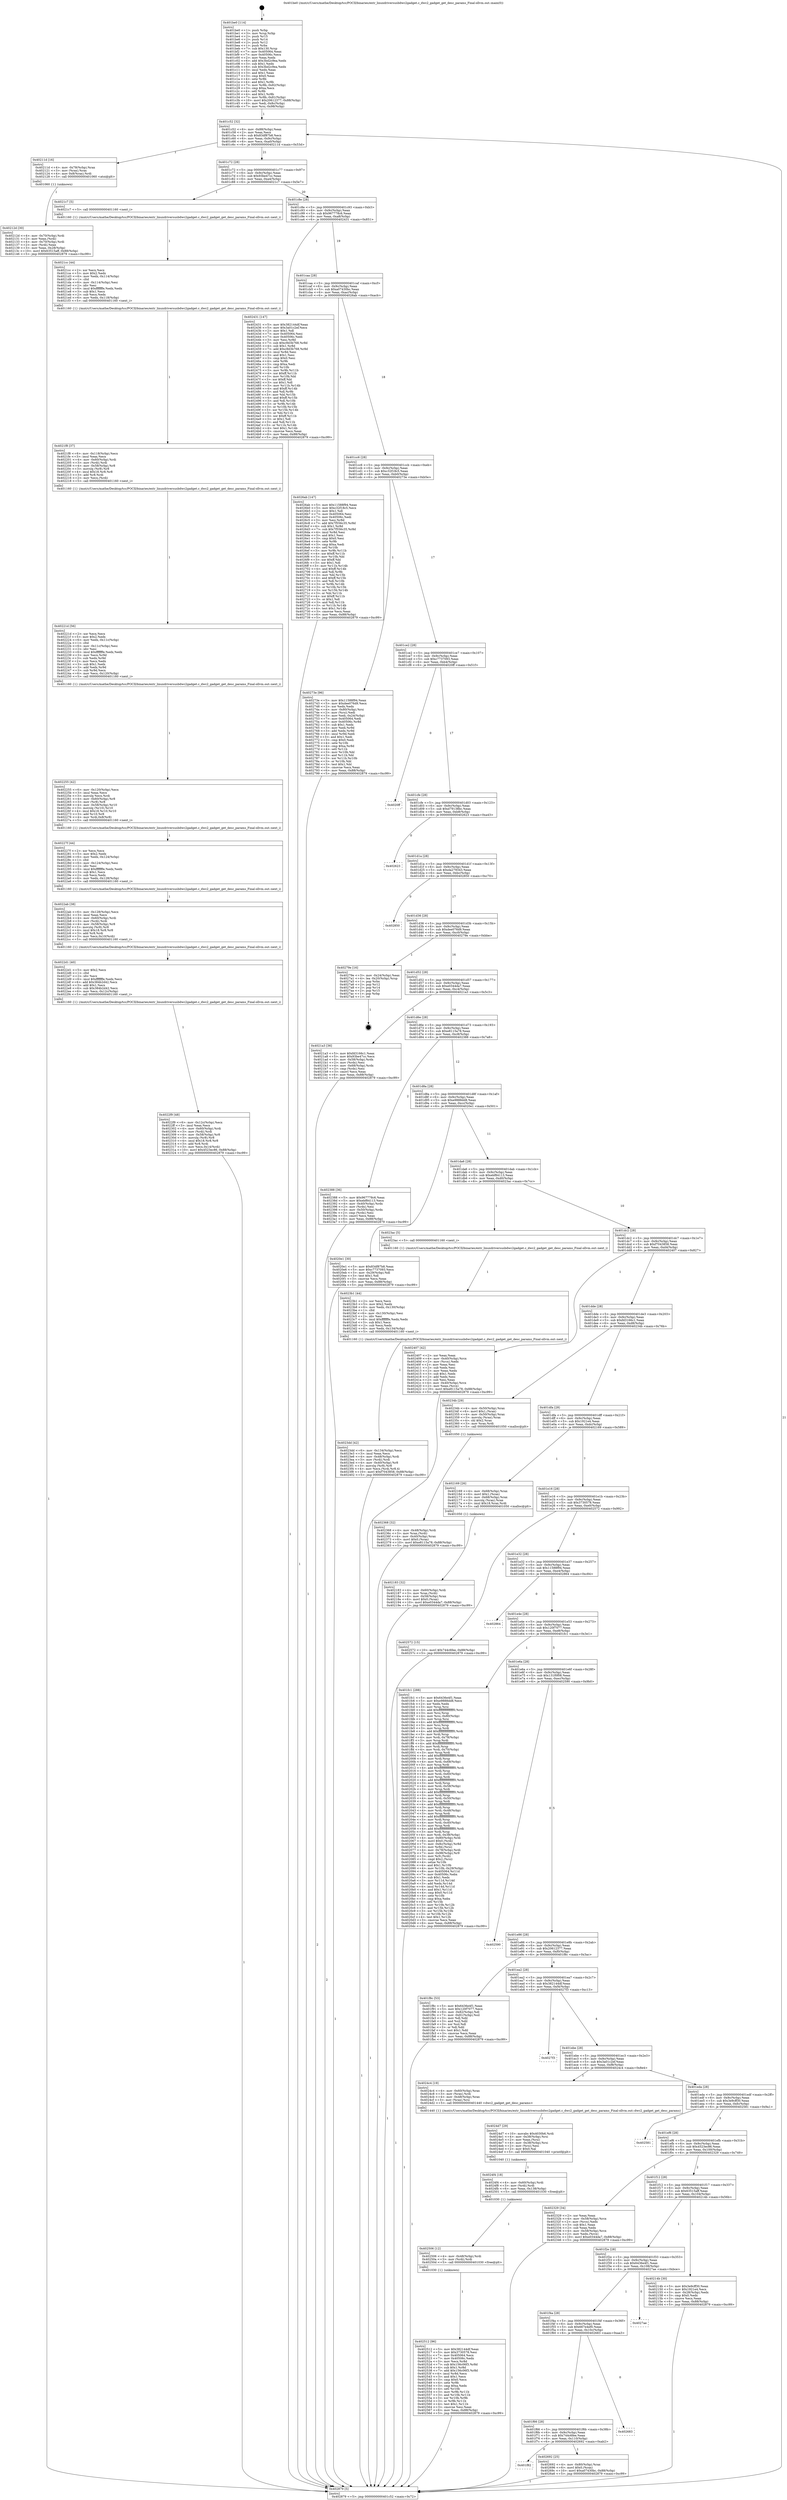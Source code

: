 digraph "0x401be0" {
  label = "0x401be0 (/mnt/c/Users/mathe/Desktop/tcc/POCII/binaries/extr_linuxdriversusbdwc2gadget.c_dwc2_gadget_get_desc_params_Final-ollvm.out::main(0))"
  labelloc = "t"
  node[shape=record]

  Entry [label="",width=0.3,height=0.3,shape=circle,fillcolor=black,style=filled]
  "0x401c52" [label="{
     0x401c52 [32]\l
     | [instrs]\l
     &nbsp;&nbsp;0x401c52 \<+6\>: mov -0x88(%rbp),%eax\l
     &nbsp;&nbsp;0x401c58 \<+2\>: mov %eax,%ecx\l
     &nbsp;&nbsp;0x401c5a \<+6\>: sub $0x83df87b8,%ecx\l
     &nbsp;&nbsp;0x401c60 \<+6\>: mov %eax,-0x9c(%rbp)\l
     &nbsp;&nbsp;0x401c66 \<+6\>: mov %ecx,-0xa0(%rbp)\l
     &nbsp;&nbsp;0x401c6c \<+6\>: je 000000000040211d \<main+0x53d\>\l
  }"]
  "0x40211d" [label="{
     0x40211d [16]\l
     | [instrs]\l
     &nbsp;&nbsp;0x40211d \<+4\>: mov -0x78(%rbp),%rax\l
     &nbsp;&nbsp;0x402121 \<+3\>: mov (%rax),%rax\l
     &nbsp;&nbsp;0x402124 \<+4\>: mov 0x8(%rax),%rdi\l
     &nbsp;&nbsp;0x402128 \<+5\>: call 0000000000401060 \<atoi@plt\>\l
     | [calls]\l
     &nbsp;&nbsp;0x401060 \{1\} (unknown)\l
  }"]
  "0x401c72" [label="{
     0x401c72 [28]\l
     | [instrs]\l
     &nbsp;&nbsp;0x401c72 \<+5\>: jmp 0000000000401c77 \<main+0x97\>\l
     &nbsp;&nbsp;0x401c77 \<+6\>: mov -0x9c(%rbp),%eax\l
     &nbsp;&nbsp;0x401c7d \<+5\>: sub $0x93be47cc,%eax\l
     &nbsp;&nbsp;0x401c82 \<+6\>: mov %eax,-0xa4(%rbp)\l
     &nbsp;&nbsp;0x401c88 \<+6\>: je 00000000004021c7 \<main+0x5e7\>\l
  }"]
  Exit [label="",width=0.3,height=0.3,shape=circle,fillcolor=black,style=filled,peripheries=2]
  "0x4021c7" [label="{
     0x4021c7 [5]\l
     | [instrs]\l
     &nbsp;&nbsp;0x4021c7 \<+5\>: call 0000000000401160 \<next_i\>\l
     | [calls]\l
     &nbsp;&nbsp;0x401160 \{1\} (/mnt/c/Users/mathe/Desktop/tcc/POCII/binaries/extr_linuxdriversusbdwc2gadget.c_dwc2_gadget_get_desc_params_Final-ollvm.out::next_i)\l
  }"]
  "0x401c8e" [label="{
     0x401c8e [28]\l
     | [instrs]\l
     &nbsp;&nbsp;0x401c8e \<+5\>: jmp 0000000000401c93 \<main+0xb3\>\l
     &nbsp;&nbsp;0x401c93 \<+6\>: mov -0x9c(%rbp),%eax\l
     &nbsp;&nbsp;0x401c99 \<+5\>: sub $0x967778c6,%eax\l
     &nbsp;&nbsp;0x401c9e \<+6\>: mov %eax,-0xa8(%rbp)\l
     &nbsp;&nbsp;0x401ca4 \<+6\>: je 0000000000402431 \<main+0x851\>\l
  }"]
  "0x401f82" [label="{
     0x401f82\l
  }", style=dashed]
  "0x402431" [label="{
     0x402431 [147]\l
     | [instrs]\l
     &nbsp;&nbsp;0x402431 \<+5\>: mov $0x382144df,%eax\l
     &nbsp;&nbsp;0x402436 \<+5\>: mov $0x3a01c2ef,%ecx\l
     &nbsp;&nbsp;0x40243b \<+2\>: mov $0x1,%dl\l
     &nbsp;&nbsp;0x40243d \<+7\>: mov 0x405064,%esi\l
     &nbsp;&nbsp;0x402444 \<+7\>: mov 0x40506c,%edi\l
     &nbsp;&nbsp;0x40244b \<+3\>: mov %esi,%r8d\l
     &nbsp;&nbsp;0x40244e \<+7\>: sub $0xc9d3b768,%r8d\l
     &nbsp;&nbsp;0x402455 \<+4\>: sub $0x1,%r8d\l
     &nbsp;&nbsp;0x402459 \<+7\>: add $0xc9d3b768,%r8d\l
     &nbsp;&nbsp;0x402460 \<+4\>: imul %r8d,%esi\l
     &nbsp;&nbsp;0x402464 \<+3\>: and $0x1,%esi\l
     &nbsp;&nbsp;0x402467 \<+3\>: cmp $0x0,%esi\l
     &nbsp;&nbsp;0x40246a \<+4\>: sete %r9b\l
     &nbsp;&nbsp;0x40246e \<+3\>: cmp $0xa,%edi\l
     &nbsp;&nbsp;0x402471 \<+4\>: setl %r10b\l
     &nbsp;&nbsp;0x402475 \<+3\>: mov %r9b,%r11b\l
     &nbsp;&nbsp;0x402478 \<+4\>: xor $0xff,%r11b\l
     &nbsp;&nbsp;0x40247c \<+3\>: mov %r10b,%bl\l
     &nbsp;&nbsp;0x40247f \<+3\>: xor $0xff,%bl\l
     &nbsp;&nbsp;0x402482 \<+3\>: xor $0x1,%dl\l
     &nbsp;&nbsp;0x402485 \<+3\>: mov %r11b,%r14b\l
     &nbsp;&nbsp;0x402488 \<+4\>: and $0xff,%r14b\l
     &nbsp;&nbsp;0x40248c \<+3\>: and %dl,%r9b\l
     &nbsp;&nbsp;0x40248f \<+3\>: mov %bl,%r15b\l
     &nbsp;&nbsp;0x402492 \<+4\>: and $0xff,%r15b\l
     &nbsp;&nbsp;0x402496 \<+3\>: and %dl,%r10b\l
     &nbsp;&nbsp;0x402499 \<+3\>: or %r9b,%r14b\l
     &nbsp;&nbsp;0x40249c \<+3\>: or %r10b,%r15b\l
     &nbsp;&nbsp;0x40249f \<+3\>: xor %r15b,%r14b\l
     &nbsp;&nbsp;0x4024a2 \<+3\>: or %bl,%r11b\l
     &nbsp;&nbsp;0x4024a5 \<+4\>: xor $0xff,%r11b\l
     &nbsp;&nbsp;0x4024a9 \<+3\>: or $0x1,%dl\l
     &nbsp;&nbsp;0x4024ac \<+3\>: and %dl,%r11b\l
     &nbsp;&nbsp;0x4024af \<+3\>: or %r11b,%r14b\l
     &nbsp;&nbsp;0x4024b2 \<+4\>: test $0x1,%r14b\l
     &nbsp;&nbsp;0x4024b6 \<+3\>: cmovne %ecx,%eax\l
     &nbsp;&nbsp;0x4024b9 \<+6\>: mov %eax,-0x88(%rbp)\l
     &nbsp;&nbsp;0x4024bf \<+5\>: jmp 0000000000402879 \<main+0xc99\>\l
  }"]
  "0x401caa" [label="{
     0x401caa [28]\l
     | [instrs]\l
     &nbsp;&nbsp;0x401caa \<+5\>: jmp 0000000000401caf \<main+0xcf\>\l
     &nbsp;&nbsp;0x401caf \<+6\>: mov -0x9c(%rbp),%eax\l
     &nbsp;&nbsp;0x401cb5 \<+5\>: sub $0xa07430bc,%eax\l
     &nbsp;&nbsp;0x401cba \<+6\>: mov %eax,-0xac(%rbp)\l
     &nbsp;&nbsp;0x401cc0 \<+6\>: je 00000000004026ab \<main+0xacb\>\l
  }"]
  "0x402692" [label="{
     0x402692 [25]\l
     | [instrs]\l
     &nbsp;&nbsp;0x402692 \<+4\>: mov -0x80(%rbp),%rax\l
     &nbsp;&nbsp;0x402696 \<+6\>: movl $0x0,(%rax)\l
     &nbsp;&nbsp;0x40269c \<+10\>: movl $0xa07430bc,-0x88(%rbp)\l
     &nbsp;&nbsp;0x4026a6 \<+5\>: jmp 0000000000402879 \<main+0xc99\>\l
  }"]
  "0x4026ab" [label="{
     0x4026ab [147]\l
     | [instrs]\l
     &nbsp;&nbsp;0x4026ab \<+5\>: mov $0x11588f94,%eax\l
     &nbsp;&nbsp;0x4026b0 \<+5\>: mov $0xc32f18c5,%ecx\l
     &nbsp;&nbsp;0x4026b5 \<+2\>: mov $0x1,%dl\l
     &nbsp;&nbsp;0x4026b7 \<+7\>: mov 0x405064,%esi\l
     &nbsp;&nbsp;0x4026be \<+7\>: mov 0x40506c,%edi\l
     &nbsp;&nbsp;0x4026c5 \<+3\>: mov %esi,%r8d\l
     &nbsp;&nbsp;0x4026c8 \<+7\>: add $0x7f556c35,%r8d\l
     &nbsp;&nbsp;0x4026cf \<+4\>: sub $0x1,%r8d\l
     &nbsp;&nbsp;0x4026d3 \<+7\>: sub $0x7f556c35,%r8d\l
     &nbsp;&nbsp;0x4026da \<+4\>: imul %r8d,%esi\l
     &nbsp;&nbsp;0x4026de \<+3\>: and $0x1,%esi\l
     &nbsp;&nbsp;0x4026e1 \<+3\>: cmp $0x0,%esi\l
     &nbsp;&nbsp;0x4026e4 \<+4\>: sete %r9b\l
     &nbsp;&nbsp;0x4026e8 \<+3\>: cmp $0xa,%edi\l
     &nbsp;&nbsp;0x4026eb \<+4\>: setl %r10b\l
     &nbsp;&nbsp;0x4026ef \<+3\>: mov %r9b,%r11b\l
     &nbsp;&nbsp;0x4026f2 \<+4\>: xor $0xff,%r11b\l
     &nbsp;&nbsp;0x4026f6 \<+3\>: mov %r10b,%bl\l
     &nbsp;&nbsp;0x4026f9 \<+3\>: xor $0xff,%bl\l
     &nbsp;&nbsp;0x4026fc \<+3\>: xor $0x1,%dl\l
     &nbsp;&nbsp;0x4026ff \<+3\>: mov %r11b,%r14b\l
     &nbsp;&nbsp;0x402702 \<+4\>: and $0xff,%r14b\l
     &nbsp;&nbsp;0x402706 \<+3\>: and %dl,%r9b\l
     &nbsp;&nbsp;0x402709 \<+3\>: mov %bl,%r15b\l
     &nbsp;&nbsp;0x40270c \<+4\>: and $0xff,%r15b\l
     &nbsp;&nbsp;0x402710 \<+3\>: and %dl,%r10b\l
     &nbsp;&nbsp;0x402713 \<+3\>: or %r9b,%r14b\l
     &nbsp;&nbsp;0x402716 \<+3\>: or %r10b,%r15b\l
     &nbsp;&nbsp;0x402719 \<+3\>: xor %r15b,%r14b\l
     &nbsp;&nbsp;0x40271c \<+3\>: or %bl,%r11b\l
     &nbsp;&nbsp;0x40271f \<+4\>: xor $0xff,%r11b\l
     &nbsp;&nbsp;0x402723 \<+3\>: or $0x1,%dl\l
     &nbsp;&nbsp;0x402726 \<+3\>: and %dl,%r11b\l
     &nbsp;&nbsp;0x402729 \<+3\>: or %r11b,%r14b\l
     &nbsp;&nbsp;0x40272c \<+4\>: test $0x1,%r14b\l
     &nbsp;&nbsp;0x402730 \<+3\>: cmovne %ecx,%eax\l
     &nbsp;&nbsp;0x402733 \<+6\>: mov %eax,-0x88(%rbp)\l
     &nbsp;&nbsp;0x402739 \<+5\>: jmp 0000000000402879 \<main+0xc99\>\l
  }"]
  "0x401cc6" [label="{
     0x401cc6 [28]\l
     | [instrs]\l
     &nbsp;&nbsp;0x401cc6 \<+5\>: jmp 0000000000401ccb \<main+0xeb\>\l
     &nbsp;&nbsp;0x401ccb \<+6\>: mov -0x9c(%rbp),%eax\l
     &nbsp;&nbsp;0x401cd1 \<+5\>: sub $0xc32f18c5,%eax\l
     &nbsp;&nbsp;0x401cd6 \<+6\>: mov %eax,-0xb0(%rbp)\l
     &nbsp;&nbsp;0x401cdc \<+6\>: je 000000000040273e \<main+0xb5e\>\l
  }"]
  "0x401f66" [label="{
     0x401f66 [28]\l
     | [instrs]\l
     &nbsp;&nbsp;0x401f66 \<+5\>: jmp 0000000000401f6b \<main+0x38b\>\l
     &nbsp;&nbsp;0x401f6b \<+6\>: mov -0x9c(%rbp),%eax\l
     &nbsp;&nbsp;0x401f71 \<+5\>: sub $0x744c6fee,%eax\l
     &nbsp;&nbsp;0x401f76 \<+6\>: mov %eax,-0x110(%rbp)\l
     &nbsp;&nbsp;0x401f7c \<+6\>: je 0000000000402692 \<main+0xab2\>\l
  }"]
  "0x40273e" [label="{
     0x40273e [96]\l
     | [instrs]\l
     &nbsp;&nbsp;0x40273e \<+5\>: mov $0x11588f94,%eax\l
     &nbsp;&nbsp;0x402743 \<+5\>: mov $0xdee076d9,%ecx\l
     &nbsp;&nbsp;0x402748 \<+2\>: xor %edx,%edx\l
     &nbsp;&nbsp;0x40274a \<+4\>: mov -0x80(%rbp),%rsi\l
     &nbsp;&nbsp;0x40274e \<+2\>: mov (%rsi),%edi\l
     &nbsp;&nbsp;0x402750 \<+3\>: mov %edi,-0x24(%rbp)\l
     &nbsp;&nbsp;0x402753 \<+7\>: mov 0x405064,%edi\l
     &nbsp;&nbsp;0x40275a \<+8\>: mov 0x40506c,%r8d\l
     &nbsp;&nbsp;0x402762 \<+3\>: sub $0x1,%edx\l
     &nbsp;&nbsp;0x402765 \<+3\>: mov %edi,%r9d\l
     &nbsp;&nbsp;0x402768 \<+3\>: add %edx,%r9d\l
     &nbsp;&nbsp;0x40276b \<+4\>: imul %r9d,%edi\l
     &nbsp;&nbsp;0x40276f \<+3\>: and $0x1,%edi\l
     &nbsp;&nbsp;0x402772 \<+3\>: cmp $0x0,%edi\l
     &nbsp;&nbsp;0x402775 \<+4\>: sete %r10b\l
     &nbsp;&nbsp;0x402779 \<+4\>: cmp $0xa,%r8d\l
     &nbsp;&nbsp;0x40277d \<+4\>: setl %r11b\l
     &nbsp;&nbsp;0x402781 \<+3\>: mov %r10b,%bl\l
     &nbsp;&nbsp;0x402784 \<+3\>: and %r11b,%bl\l
     &nbsp;&nbsp;0x402787 \<+3\>: xor %r11b,%r10b\l
     &nbsp;&nbsp;0x40278a \<+3\>: or %r10b,%bl\l
     &nbsp;&nbsp;0x40278d \<+3\>: test $0x1,%bl\l
     &nbsp;&nbsp;0x402790 \<+3\>: cmovne %ecx,%eax\l
     &nbsp;&nbsp;0x402793 \<+6\>: mov %eax,-0x88(%rbp)\l
     &nbsp;&nbsp;0x402799 \<+5\>: jmp 0000000000402879 \<main+0xc99\>\l
  }"]
  "0x401ce2" [label="{
     0x401ce2 [28]\l
     | [instrs]\l
     &nbsp;&nbsp;0x401ce2 \<+5\>: jmp 0000000000401ce7 \<main+0x107\>\l
     &nbsp;&nbsp;0x401ce7 \<+6\>: mov -0x9c(%rbp),%eax\l
     &nbsp;&nbsp;0x401ced \<+5\>: sub $0xc7737093,%eax\l
     &nbsp;&nbsp;0x401cf2 \<+6\>: mov %eax,-0xb4(%rbp)\l
     &nbsp;&nbsp;0x401cf8 \<+6\>: je 00000000004020ff \<main+0x51f\>\l
  }"]
  "0x402683" [label="{
     0x402683\l
  }", style=dashed]
  "0x4020ff" [label="{
     0x4020ff\l
  }", style=dashed]
  "0x401cfe" [label="{
     0x401cfe [28]\l
     | [instrs]\l
     &nbsp;&nbsp;0x401cfe \<+5\>: jmp 0000000000401d03 \<main+0x123\>\l
     &nbsp;&nbsp;0x401d03 \<+6\>: mov -0x9c(%rbp),%eax\l
     &nbsp;&nbsp;0x401d09 \<+5\>: sub $0xd79138bc,%eax\l
     &nbsp;&nbsp;0x401d0e \<+6\>: mov %eax,-0xb8(%rbp)\l
     &nbsp;&nbsp;0x401d14 \<+6\>: je 0000000000402623 \<main+0xa43\>\l
  }"]
  "0x401f4a" [label="{
     0x401f4a [28]\l
     | [instrs]\l
     &nbsp;&nbsp;0x401f4a \<+5\>: jmp 0000000000401f4f \<main+0x36f\>\l
     &nbsp;&nbsp;0x401f4f \<+6\>: mov -0x9c(%rbp),%eax\l
     &nbsp;&nbsp;0x401f55 \<+5\>: sub $0x667e4ef0,%eax\l
     &nbsp;&nbsp;0x401f5a \<+6\>: mov %eax,-0x10c(%rbp)\l
     &nbsp;&nbsp;0x401f60 \<+6\>: je 0000000000402683 \<main+0xaa3\>\l
  }"]
  "0x402623" [label="{
     0x402623\l
  }", style=dashed]
  "0x401d1a" [label="{
     0x401d1a [28]\l
     | [instrs]\l
     &nbsp;&nbsp;0x401d1a \<+5\>: jmp 0000000000401d1f \<main+0x13f\>\l
     &nbsp;&nbsp;0x401d1f \<+6\>: mov -0x9c(%rbp),%eax\l
     &nbsp;&nbsp;0x401d25 \<+5\>: sub $0xda279343,%eax\l
     &nbsp;&nbsp;0x401d2a \<+6\>: mov %eax,-0xbc(%rbp)\l
     &nbsp;&nbsp;0x401d30 \<+6\>: je 0000000000402850 \<main+0xc70\>\l
  }"]
  "0x4027ae" [label="{
     0x4027ae\l
  }", style=dashed]
  "0x402850" [label="{
     0x402850\l
  }", style=dashed]
  "0x401d36" [label="{
     0x401d36 [28]\l
     | [instrs]\l
     &nbsp;&nbsp;0x401d36 \<+5\>: jmp 0000000000401d3b \<main+0x15b\>\l
     &nbsp;&nbsp;0x401d3b \<+6\>: mov -0x9c(%rbp),%eax\l
     &nbsp;&nbsp;0x401d41 \<+5\>: sub $0xdee076d9,%eax\l
     &nbsp;&nbsp;0x401d46 \<+6\>: mov %eax,-0xc0(%rbp)\l
     &nbsp;&nbsp;0x401d4c \<+6\>: je 000000000040279e \<main+0xbbe\>\l
  }"]
  "0x402512" [label="{
     0x402512 [96]\l
     | [instrs]\l
     &nbsp;&nbsp;0x402512 \<+5\>: mov $0x382144df,%eax\l
     &nbsp;&nbsp;0x402517 \<+5\>: mov $0x3730578,%esi\l
     &nbsp;&nbsp;0x40251c \<+7\>: mov 0x405064,%ecx\l
     &nbsp;&nbsp;0x402523 \<+7\>: mov 0x40506c,%edx\l
     &nbsp;&nbsp;0x40252a \<+3\>: mov %ecx,%r8d\l
     &nbsp;&nbsp;0x40252d \<+7\>: sub $0x156c06f3,%r8d\l
     &nbsp;&nbsp;0x402534 \<+4\>: sub $0x1,%r8d\l
     &nbsp;&nbsp;0x402538 \<+7\>: add $0x156c06f3,%r8d\l
     &nbsp;&nbsp;0x40253f \<+4\>: imul %r8d,%ecx\l
     &nbsp;&nbsp;0x402543 \<+3\>: and $0x1,%ecx\l
     &nbsp;&nbsp;0x402546 \<+3\>: cmp $0x0,%ecx\l
     &nbsp;&nbsp;0x402549 \<+4\>: sete %r9b\l
     &nbsp;&nbsp;0x40254d \<+3\>: cmp $0xa,%edx\l
     &nbsp;&nbsp;0x402550 \<+4\>: setl %r10b\l
     &nbsp;&nbsp;0x402554 \<+3\>: mov %r9b,%r11b\l
     &nbsp;&nbsp;0x402557 \<+3\>: and %r10b,%r11b\l
     &nbsp;&nbsp;0x40255a \<+3\>: xor %r10b,%r9b\l
     &nbsp;&nbsp;0x40255d \<+3\>: or %r9b,%r11b\l
     &nbsp;&nbsp;0x402560 \<+4\>: test $0x1,%r11b\l
     &nbsp;&nbsp;0x402564 \<+3\>: cmovne %esi,%eax\l
     &nbsp;&nbsp;0x402567 \<+6\>: mov %eax,-0x88(%rbp)\l
     &nbsp;&nbsp;0x40256d \<+5\>: jmp 0000000000402879 \<main+0xc99\>\l
  }"]
  "0x40279e" [label="{
     0x40279e [16]\l
     | [instrs]\l
     &nbsp;&nbsp;0x40279e \<+3\>: mov -0x24(%rbp),%eax\l
     &nbsp;&nbsp;0x4027a1 \<+4\>: lea -0x20(%rbp),%rsp\l
     &nbsp;&nbsp;0x4027a5 \<+1\>: pop %rbx\l
     &nbsp;&nbsp;0x4027a6 \<+2\>: pop %r12\l
     &nbsp;&nbsp;0x4027a8 \<+2\>: pop %r14\l
     &nbsp;&nbsp;0x4027aa \<+2\>: pop %r15\l
     &nbsp;&nbsp;0x4027ac \<+1\>: pop %rbp\l
     &nbsp;&nbsp;0x4027ad \<+1\>: ret\l
  }"]
  "0x401d52" [label="{
     0x401d52 [28]\l
     | [instrs]\l
     &nbsp;&nbsp;0x401d52 \<+5\>: jmp 0000000000401d57 \<main+0x177\>\l
     &nbsp;&nbsp;0x401d57 \<+6\>: mov -0x9c(%rbp),%eax\l
     &nbsp;&nbsp;0x401d5d \<+5\>: sub $0xe0344da7,%eax\l
     &nbsp;&nbsp;0x401d62 \<+6\>: mov %eax,-0xc4(%rbp)\l
     &nbsp;&nbsp;0x401d68 \<+6\>: je 00000000004021a3 \<main+0x5c3\>\l
  }"]
  "0x402506" [label="{
     0x402506 [12]\l
     | [instrs]\l
     &nbsp;&nbsp;0x402506 \<+4\>: mov -0x48(%rbp),%rdi\l
     &nbsp;&nbsp;0x40250a \<+3\>: mov (%rdi),%rdi\l
     &nbsp;&nbsp;0x40250d \<+5\>: call 0000000000401030 \<free@plt\>\l
     | [calls]\l
     &nbsp;&nbsp;0x401030 \{1\} (unknown)\l
  }"]
  "0x4021a3" [label="{
     0x4021a3 [36]\l
     | [instrs]\l
     &nbsp;&nbsp;0x4021a3 \<+5\>: mov $0xfd3166c1,%eax\l
     &nbsp;&nbsp;0x4021a8 \<+5\>: mov $0x93be47cc,%ecx\l
     &nbsp;&nbsp;0x4021ad \<+4\>: mov -0x58(%rbp),%rdx\l
     &nbsp;&nbsp;0x4021b1 \<+2\>: mov (%rdx),%esi\l
     &nbsp;&nbsp;0x4021b3 \<+4\>: mov -0x68(%rbp),%rdx\l
     &nbsp;&nbsp;0x4021b7 \<+2\>: cmp (%rdx),%esi\l
     &nbsp;&nbsp;0x4021b9 \<+3\>: cmovl %ecx,%eax\l
     &nbsp;&nbsp;0x4021bc \<+6\>: mov %eax,-0x88(%rbp)\l
     &nbsp;&nbsp;0x4021c2 \<+5\>: jmp 0000000000402879 \<main+0xc99\>\l
  }"]
  "0x401d6e" [label="{
     0x401d6e [28]\l
     | [instrs]\l
     &nbsp;&nbsp;0x401d6e \<+5\>: jmp 0000000000401d73 \<main+0x193\>\l
     &nbsp;&nbsp;0x401d73 \<+6\>: mov -0x9c(%rbp),%eax\l
     &nbsp;&nbsp;0x401d79 \<+5\>: sub $0xe8115a78,%eax\l
     &nbsp;&nbsp;0x401d7e \<+6\>: mov %eax,-0xc8(%rbp)\l
     &nbsp;&nbsp;0x401d84 \<+6\>: je 0000000000402388 \<main+0x7a8\>\l
  }"]
  "0x4024f4" [label="{
     0x4024f4 [18]\l
     | [instrs]\l
     &nbsp;&nbsp;0x4024f4 \<+4\>: mov -0x60(%rbp),%rdi\l
     &nbsp;&nbsp;0x4024f8 \<+3\>: mov (%rdi),%rdi\l
     &nbsp;&nbsp;0x4024fb \<+6\>: mov %eax,-0x138(%rbp)\l
     &nbsp;&nbsp;0x402501 \<+5\>: call 0000000000401030 \<free@plt\>\l
     | [calls]\l
     &nbsp;&nbsp;0x401030 \{1\} (unknown)\l
  }"]
  "0x402388" [label="{
     0x402388 [36]\l
     | [instrs]\l
     &nbsp;&nbsp;0x402388 \<+5\>: mov $0x967778c6,%eax\l
     &nbsp;&nbsp;0x40238d \<+5\>: mov $0xebf84113,%ecx\l
     &nbsp;&nbsp;0x402392 \<+4\>: mov -0x40(%rbp),%rdx\l
     &nbsp;&nbsp;0x402396 \<+2\>: mov (%rdx),%esi\l
     &nbsp;&nbsp;0x402398 \<+4\>: mov -0x50(%rbp),%rdx\l
     &nbsp;&nbsp;0x40239c \<+2\>: cmp (%rdx),%esi\l
     &nbsp;&nbsp;0x40239e \<+3\>: cmovl %ecx,%eax\l
     &nbsp;&nbsp;0x4023a1 \<+6\>: mov %eax,-0x88(%rbp)\l
     &nbsp;&nbsp;0x4023a7 \<+5\>: jmp 0000000000402879 \<main+0xc99\>\l
  }"]
  "0x401d8a" [label="{
     0x401d8a [28]\l
     | [instrs]\l
     &nbsp;&nbsp;0x401d8a \<+5\>: jmp 0000000000401d8f \<main+0x1af\>\l
     &nbsp;&nbsp;0x401d8f \<+6\>: mov -0x9c(%rbp),%eax\l
     &nbsp;&nbsp;0x401d95 \<+5\>: sub $0xe9888dd8,%eax\l
     &nbsp;&nbsp;0x401d9a \<+6\>: mov %eax,-0xcc(%rbp)\l
     &nbsp;&nbsp;0x401da0 \<+6\>: je 00000000004020e1 \<main+0x501\>\l
  }"]
  "0x4024d7" [label="{
     0x4024d7 [29]\l
     | [instrs]\l
     &nbsp;&nbsp;0x4024d7 \<+10\>: movabs $0x4030b6,%rdi\l
     &nbsp;&nbsp;0x4024e1 \<+4\>: mov -0x38(%rbp),%rsi\l
     &nbsp;&nbsp;0x4024e5 \<+2\>: mov %eax,(%rsi)\l
     &nbsp;&nbsp;0x4024e7 \<+4\>: mov -0x38(%rbp),%rsi\l
     &nbsp;&nbsp;0x4024eb \<+2\>: mov (%rsi),%esi\l
     &nbsp;&nbsp;0x4024ed \<+2\>: mov $0x0,%al\l
     &nbsp;&nbsp;0x4024ef \<+5\>: call 0000000000401040 \<printf@plt\>\l
     | [calls]\l
     &nbsp;&nbsp;0x401040 \{1\} (unknown)\l
  }"]
  "0x4020e1" [label="{
     0x4020e1 [30]\l
     | [instrs]\l
     &nbsp;&nbsp;0x4020e1 \<+5\>: mov $0x83df87b8,%eax\l
     &nbsp;&nbsp;0x4020e6 \<+5\>: mov $0xc7737093,%ecx\l
     &nbsp;&nbsp;0x4020eb \<+3\>: mov -0x29(%rbp),%dl\l
     &nbsp;&nbsp;0x4020ee \<+3\>: test $0x1,%dl\l
     &nbsp;&nbsp;0x4020f1 \<+3\>: cmovne %ecx,%eax\l
     &nbsp;&nbsp;0x4020f4 \<+6\>: mov %eax,-0x88(%rbp)\l
     &nbsp;&nbsp;0x4020fa \<+5\>: jmp 0000000000402879 \<main+0xc99\>\l
  }"]
  "0x401da6" [label="{
     0x401da6 [28]\l
     | [instrs]\l
     &nbsp;&nbsp;0x401da6 \<+5\>: jmp 0000000000401dab \<main+0x1cb\>\l
     &nbsp;&nbsp;0x401dab \<+6\>: mov -0x9c(%rbp),%eax\l
     &nbsp;&nbsp;0x401db1 \<+5\>: sub $0xebf84113,%eax\l
     &nbsp;&nbsp;0x401db6 \<+6\>: mov %eax,-0xd0(%rbp)\l
     &nbsp;&nbsp;0x401dbc \<+6\>: je 00000000004023ac \<main+0x7cc\>\l
  }"]
  "0x4023dd" [label="{
     0x4023dd [42]\l
     | [instrs]\l
     &nbsp;&nbsp;0x4023dd \<+6\>: mov -0x134(%rbp),%ecx\l
     &nbsp;&nbsp;0x4023e3 \<+3\>: imul %eax,%ecx\l
     &nbsp;&nbsp;0x4023e6 \<+4\>: mov -0x48(%rbp),%rdi\l
     &nbsp;&nbsp;0x4023ea \<+3\>: mov (%rdi),%rdi\l
     &nbsp;&nbsp;0x4023ed \<+4\>: mov -0x40(%rbp),%r8\l
     &nbsp;&nbsp;0x4023f1 \<+3\>: movslq (%r8),%r8\l
     &nbsp;&nbsp;0x4023f4 \<+4\>: mov %ecx,(%rdi,%r8,4)\l
     &nbsp;&nbsp;0x4023f8 \<+10\>: movl $0xf7043858,-0x88(%rbp)\l
     &nbsp;&nbsp;0x402402 \<+5\>: jmp 0000000000402879 \<main+0xc99\>\l
  }"]
  "0x4023ac" [label="{
     0x4023ac [5]\l
     | [instrs]\l
     &nbsp;&nbsp;0x4023ac \<+5\>: call 0000000000401160 \<next_i\>\l
     | [calls]\l
     &nbsp;&nbsp;0x401160 \{1\} (/mnt/c/Users/mathe/Desktop/tcc/POCII/binaries/extr_linuxdriversusbdwc2gadget.c_dwc2_gadget_get_desc_params_Final-ollvm.out::next_i)\l
  }"]
  "0x401dc2" [label="{
     0x401dc2 [28]\l
     | [instrs]\l
     &nbsp;&nbsp;0x401dc2 \<+5\>: jmp 0000000000401dc7 \<main+0x1e7\>\l
     &nbsp;&nbsp;0x401dc7 \<+6\>: mov -0x9c(%rbp),%eax\l
     &nbsp;&nbsp;0x401dcd \<+5\>: sub $0xf7043858,%eax\l
     &nbsp;&nbsp;0x401dd2 \<+6\>: mov %eax,-0xd4(%rbp)\l
     &nbsp;&nbsp;0x401dd8 \<+6\>: je 0000000000402407 \<main+0x827\>\l
  }"]
  "0x4023b1" [label="{
     0x4023b1 [44]\l
     | [instrs]\l
     &nbsp;&nbsp;0x4023b1 \<+2\>: xor %ecx,%ecx\l
     &nbsp;&nbsp;0x4023b3 \<+5\>: mov $0x2,%edx\l
     &nbsp;&nbsp;0x4023b8 \<+6\>: mov %edx,-0x130(%rbp)\l
     &nbsp;&nbsp;0x4023be \<+1\>: cltd\l
     &nbsp;&nbsp;0x4023bf \<+6\>: mov -0x130(%rbp),%esi\l
     &nbsp;&nbsp;0x4023c5 \<+2\>: idiv %esi\l
     &nbsp;&nbsp;0x4023c7 \<+6\>: imul $0xfffffffe,%edx,%edx\l
     &nbsp;&nbsp;0x4023cd \<+3\>: sub $0x1,%ecx\l
     &nbsp;&nbsp;0x4023d0 \<+2\>: sub %ecx,%edx\l
     &nbsp;&nbsp;0x4023d2 \<+6\>: mov %edx,-0x134(%rbp)\l
     &nbsp;&nbsp;0x4023d8 \<+5\>: call 0000000000401160 \<next_i\>\l
     | [calls]\l
     &nbsp;&nbsp;0x401160 \{1\} (/mnt/c/Users/mathe/Desktop/tcc/POCII/binaries/extr_linuxdriversusbdwc2gadget.c_dwc2_gadget_get_desc_params_Final-ollvm.out::next_i)\l
  }"]
  "0x402407" [label="{
     0x402407 [42]\l
     | [instrs]\l
     &nbsp;&nbsp;0x402407 \<+2\>: xor %eax,%eax\l
     &nbsp;&nbsp;0x402409 \<+4\>: mov -0x40(%rbp),%rcx\l
     &nbsp;&nbsp;0x40240d \<+2\>: mov (%rcx),%edx\l
     &nbsp;&nbsp;0x40240f \<+2\>: mov %eax,%esi\l
     &nbsp;&nbsp;0x402411 \<+2\>: sub %edx,%esi\l
     &nbsp;&nbsp;0x402413 \<+2\>: mov %eax,%edx\l
     &nbsp;&nbsp;0x402415 \<+3\>: sub $0x1,%edx\l
     &nbsp;&nbsp;0x402418 \<+2\>: add %edx,%esi\l
     &nbsp;&nbsp;0x40241a \<+2\>: sub %esi,%eax\l
     &nbsp;&nbsp;0x40241c \<+4\>: mov -0x40(%rbp),%rcx\l
     &nbsp;&nbsp;0x402420 \<+2\>: mov %eax,(%rcx)\l
     &nbsp;&nbsp;0x402422 \<+10\>: movl $0xe8115a78,-0x88(%rbp)\l
     &nbsp;&nbsp;0x40242c \<+5\>: jmp 0000000000402879 \<main+0xc99\>\l
  }"]
  "0x401dde" [label="{
     0x401dde [28]\l
     | [instrs]\l
     &nbsp;&nbsp;0x401dde \<+5\>: jmp 0000000000401de3 \<main+0x203\>\l
     &nbsp;&nbsp;0x401de3 \<+6\>: mov -0x9c(%rbp),%eax\l
     &nbsp;&nbsp;0x401de9 \<+5\>: sub $0xfd3166c1,%eax\l
     &nbsp;&nbsp;0x401dee \<+6\>: mov %eax,-0xd8(%rbp)\l
     &nbsp;&nbsp;0x401df4 \<+6\>: je 000000000040234b \<main+0x76b\>\l
  }"]
  "0x402368" [label="{
     0x402368 [32]\l
     | [instrs]\l
     &nbsp;&nbsp;0x402368 \<+4\>: mov -0x48(%rbp),%rdi\l
     &nbsp;&nbsp;0x40236c \<+3\>: mov %rax,(%rdi)\l
     &nbsp;&nbsp;0x40236f \<+4\>: mov -0x40(%rbp),%rax\l
     &nbsp;&nbsp;0x402373 \<+6\>: movl $0x0,(%rax)\l
     &nbsp;&nbsp;0x402379 \<+10\>: movl $0xe8115a78,-0x88(%rbp)\l
     &nbsp;&nbsp;0x402383 \<+5\>: jmp 0000000000402879 \<main+0xc99\>\l
  }"]
  "0x40234b" [label="{
     0x40234b [29]\l
     | [instrs]\l
     &nbsp;&nbsp;0x40234b \<+4\>: mov -0x50(%rbp),%rax\l
     &nbsp;&nbsp;0x40234f \<+6\>: movl $0x1,(%rax)\l
     &nbsp;&nbsp;0x402355 \<+4\>: mov -0x50(%rbp),%rax\l
     &nbsp;&nbsp;0x402359 \<+3\>: movslq (%rax),%rax\l
     &nbsp;&nbsp;0x40235c \<+4\>: shl $0x2,%rax\l
     &nbsp;&nbsp;0x402360 \<+3\>: mov %rax,%rdi\l
     &nbsp;&nbsp;0x402363 \<+5\>: call 0000000000401050 \<malloc@plt\>\l
     | [calls]\l
     &nbsp;&nbsp;0x401050 \{1\} (unknown)\l
  }"]
  "0x401dfa" [label="{
     0x401dfa [28]\l
     | [instrs]\l
     &nbsp;&nbsp;0x401dfa \<+5\>: jmp 0000000000401dff \<main+0x21f\>\l
     &nbsp;&nbsp;0x401dff \<+6\>: mov -0x9c(%rbp),%eax\l
     &nbsp;&nbsp;0x401e05 \<+5\>: sub $0x1921e4,%eax\l
     &nbsp;&nbsp;0x401e0a \<+6\>: mov %eax,-0xdc(%rbp)\l
     &nbsp;&nbsp;0x401e10 \<+6\>: je 0000000000402169 \<main+0x589\>\l
  }"]
  "0x4022f9" [label="{
     0x4022f9 [48]\l
     | [instrs]\l
     &nbsp;&nbsp;0x4022f9 \<+6\>: mov -0x12c(%rbp),%ecx\l
     &nbsp;&nbsp;0x4022ff \<+3\>: imul %eax,%ecx\l
     &nbsp;&nbsp;0x402302 \<+4\>: mov -0x60(%rbp),%rdi\l
     &nbsp;&nbsp;0x402306 \<+3\>: mov (%rdi),%rdi\l
     &nbsp;&nbsp;0x402309 \<+4\>: mov -0x58(%rbp),%r8\l
     &nbsp;&nbsp;0x40230d \<+3\>: movslq (%r8),%r8\l
     &nbsp;&nbsp;0x402310 \<+4\>: imul $0x18,%r8,%r8\l
     &nbsp;&nbsp;0x402314 \<+3\>: add %r8,%rdi\l
     &nbsp;&nbsp;0x402317 \<+3\>: mov %ecx,0x14(%rdi)\l
     &nbsp;&nbsp;0x40231a \<+10\>: movl $0x4523ec86,-0x88(%rbp)\l
     &nbsp;&nbsp;0x402324 \<+5\>: jmp 0000000000402879 \<main+0xc99\>\l
  }"]
  "0x402169" [label="{
     0x402169 [26]\l
     | [instrs]\l
     &nbsp;&nbsp;0x402169 \<+4\>: mov -0x68(%rbp),%rax\l
     &nbsp;&nbsp;0x40216d \<+6\>: movl $0x1,(%rax)\l
     &nbsp;&nbsp;0x402173 \<+4\>: mov -0x68(%rbp),%rax\l
     &nbsp;&nbsp;0x402177 \<+3\>: movslq (%rax),%rax\l
     &nbsp;&nbsp;0x40217a \<+4\>: imul $0x18,%rax,%rdi\l
     &nbsp;&nbsp;0x40217e \<+5\>: call 0000000000401050 \<malloc@plt\>\l
     | [calls]\l
     &nbsp;&nbsp;0x401050 \{1\} (unknown)\l
  }"]
  "0x401e16" [label="{
     0x401e16 [28]\l
     | [instrs]\l
     &nbsp;&nbsp;0x401e16 \<+5\>: jmp 0000000000401e1b \<main+0x23b\>\l
     &nbsp;&nbsp;0x401e1b \<+6\>: mov -0x9c(%rbp),%eax\l
     &nbsp;&nbsp;0x401e21 \<+5\>: sub $0x3730578,%eax\l
     &nbsp;&nbsp;0x401e26 \<+6\>: mov %eax,-0xe0(%rbp)\l
     &nbsp;&nbsp;0x401e2c \<+6\>: je 0000000000402572 \<main+0x992\>\l
  }"]
  "0x4022d1" [label="{
     0x4022d1 [40]\l
     | [instrs]\l
     &nbsp;&nbsp;0x4022d1 \<+5\>: mov $0x2,%ecx\l
     &nbsp;&nbsp;0x4022d6 \<+1\>: cltd\l
     &nbsp;&nbsp;0x4022d7 \<+2\>: idiv %ecx\l
     &nbsp;&nbsp;0x4022d9 \<+6\>: imul $0xfffffffe,%edx,%ecx\l
     &nbsp;&nbsp;0x4022df \<+6\>: add $0x384b2d42,%ecx\l
     &nbsp;&nbsp;0x4022e5 \<+3\>: add $0x1,%ecx\l
     &nbsp;&nbsp;0x4022e8 \<+6\>: sub $0x384b2d42,%ecx\l
     &nbsp;&nbsp;0x4022ee \<+6\>: mov %ecx,-0x12c(%rbp)\l
     &nbsp;&nbsp;0x4022f4 \<+5\>: call 0000000000401160 \<next_i\>\l
     | [calls]\l
     &nbsp;&nbsp;0x401160 \{1\} (/mnt/c/Users/mathe/Desktop/tcc/POCII/binaries/extr_linuxdriversusbdwc2gadget.c_dwc2_gadget_get_desc_params_Final-ollvm.out::next_i)\l
  }"]
  "0x402572" [label="{
     0x402572 [15]\l
     | [instrs]\l
     &nbsp;&nbsp;0x402572 \<+10\>: movl $0x744c6fee,-0x88(%rbp)\l
     &nbsp;&nbsp;0x40257c \<+5\>: jmp 0000000000402879 \<main+0xc99\>\l
  }"]
  "0x401e32" [label="{
     0x401e32 [28]\l
     | [instrs]\l
     &nbsp;&nbsp;0x401e32 \<+5\>: jmp 0000000000401e37 \<main+0x257\>\l
     &nbsp;&nbsp;0x401e37 \<+6\>: mov -0x9c(%rbp),%eax\l
     &nbsp;&nbsp;0x401e3d \<+5\>: sub $0x11588f94,%eax\l
     &nbsp;&nbsp;0x401e42 \<+6\>: mov %eax,-0xe4(%rbp)\l
     &nbsp;&nbsp;0x401e48 \<+6\>: je 0000000000402864 \<main+0xc84\>\l
  }"]
  "0x4022ab" [label="{
     0x4022ab [38]\l
     | [instrs]\l
     &nbsp;&nbsp;0x4022ab \<+6\>: mov -0x128(%rbp),%ecx\l
     &nbsp;&nbsp;0x4022b1 \<+3\>: imul %eax,%ecx\l
     &nbsp;&nbsp;0x4022b4 \<+4\>: mov -0x60(%rbp),%rdi\l
     &nbsp;&nbsp;0x4022b8 \<+3\>: mov (%rdi),%rdi\l
     &nbsp;&nbsp;0x4022bb \<+4\>: mov -0x58(%rbp),%r8\l
     &nbsp;&nbsp;0x4022bf \<+3\>: movslq (%r8),%r8\l
     &nbsp;&nbsp;0x4022c2 \<+4\>: imul $0x18,%r8,%r8\l
     &nbsp;&nbsp;0x4022c6 \<+3\>: add %r8,%rdi\l
     &nbsp;&nbsp;0x4022c9 \<+3\>: mov %ecx,0x10(%rdi)\l
     &nbsp;&nbsp;0x4022cc \<+5\>: call 0000000000401160 \<next_i\>\l
     | [calls]\l
     &nbsp;&nbsp;0x401160 \{1\} (/mnt/c/Users/mathe/Desktop/tcc/POCII/binaries/extr_linuxdriversusbdwc2gadget.c_dwc2_gadget_get_desc_params_Final-ollvm.out::next_i)\l
  }"]
  "0x402864" [label="{
     0x402864\l
  }", style=dashed]
  "0x401e4e" [label="{
     0x401e4e [28]\l
     | [instrs]\l
     &nbsp;&nbsp;0x401e4e \<+5\>: jmp 0000000000401e53 \<main+0x273\>\l
     &nbsp;&nbsp;0x401e53 \<+6\>: mov -0x9c(%rbp),%eax\l
     &nbsp;&nbsp;0x401e59 \<+5\>: sub $0x120f7077,%eax\l
     &nbsp;&nbsp;0x401e5e \<+6\>: mov %eax,-0xe8(%rbp)\l
     &nbsp;&nbsp;0x401e64 \<+6\>: je 0000000000401fc1 \<main+0x3e1\>\l
  }"]
  "0x40227f" [label="{
     0x40227f [44]\l
     | [instrs]\l
     &nbsp;&nbsp;0x40227f \<+2\>: xor %ecx,%ecx\l
     &nbsp;&nbsp;0x402281 \<+5\>: mov $0x2,%edx\l
     &nbsp;&nbsp;0x402286 \<+6\>: mov %edx,-0x124(%rbp)\l
     &nbsp;&nbsp;0x40228c \<+1\>: cltd\l
     &nbsp;&nbsp;0x40228d \<+6\>: mov -0x124(%rbp),%esi\l
     &nbsp;&nbsp;0x402293 \<+2\>: idiv %esi\l
     &nbsp;&nbsp;0x402295 \<+6\>: imul $0xfffffffe,%edx,%edx\l
     &nbsp;&nbsp;0x40229b \<+3\>: sub $0x1,%ecx\l
     &nbsp;&nbsp;0x40229e \<+2\>: sub %ecx,%edx\l
     &nbsp;&nbsp;0x4022a0 \<+6\>: mov %edx,-0x128(%rbp)\l
     &nbsp;&nbsp;0x4022a6 \<+5\>: call 0000000000401160 \<next_i\>\l
     | [calls]\l
     &nbsp;&nbsp;0x401160 \{1\} (/mnt/c/Users/mathe/Desktop/tcc/POCII/binaries/extr_linuxdriversusbdwc2gadget.c_dwc2_gadget_get_desc_params_Final-ollvm.out::next_i)\l
  }"]
  "0x401fc1" [label="{
     0x401fc1 [288]\l
     | [instrs]\l
     &nbsp;&nbsp;0x401fc1 \<+5\>: mov $0x6436e4f1,%eax\l
     &nbsp;&nbsp;0x401fc6 \<+5\>: mov $0xe9888dd8,%ecx\l
     &nbsp;&nbsp;0x401fcb \<+2\>: xor %edx,%edx\l
     &nbsp;&nbsp;0x401fcd \<+3\>: mov %rsp,%rsi\l
     &nbsp;&nbsp;0x401fd0 \<+4\>: add $0xfffffffffffffff0,%rsi\l
     &nbsp;&nbsp;0x401fd4 \<+3\>: mov %rsi,%rsp\l
     &nbsp;&nbsp;0x401fd7 \<+4\>: mov %rsi,-0x80(%rbp)\l
     &nbsp;&nbsp;0x401fdb \<+3\>: mov %rsp,%rsi\l
     &nbsp;&nbsp;0x401fde \<+4\>: add $0xfffffffffffffff0,%rsi\l
     &nbsp;&nbsp;0x401fe2 \<+3\>: mov %rsi,%rsp\l
     &nbsp;&nbsp;0x401fe5 \<+3\>: mov %rsp,%rdi\l
     &nbsp;&nbsp;0x401fe8 \<+4\>: add $0xfffffffffffffff0,%rdi\l
     &nbsp;&nbsp;0x401fec \<+3\>: mov %rdi,%rsp\l
     &nbsp;&nbsp;0x401fef \<+4\>: mov %rdi,-0x78(%rbp)\l
     &nbsp;&nbsp;0x401ff3 \<+3\>: mov %rsp,%rdi\l
     &nbsp;&nbsp;0x401ff6 \<+4\>: add $0xfffffffffffffff0,%rdi\l
     &nbsp;&nbsp;0x401ffa \<+3\>: mov %rdi,%rsp\l
     &nbsp;&nbsp;0x401ffd \<+4\>: mov %rdi,-0x70(%rbp)\l
     &nbsp;&nbsp;0x402001 \<+3\>: mov %rsp,%rdi\l
     &nbsp;&nbsp;0x402004 \<+4\>: add $0xfffffffffffffff0,%rdi\l
     &nbsp;&nbsp;0x402008 \<+3\>: mov %rdi,%rsp\l
     &nbsp;&nbsp;0x40200b \<+4\>: mov %rdi,-0x68(%rbp)\l
     &nbsp;&nbsp;0x40200f \<+3\>: mov %rsp,%rdi\l
     &nbsp;&nbsp;0x402012 \<+4\>: add $0xfffffffffffffff0,%rdi\l
     &nbsp;&nbsp;0x402016 \<+3\>: mov %rdi,%rsp\l
     &nbsp;&nbsp;0x402019 \<+4\>: mov %rdi,-0x60(%rbp)\l
     &nbsp;&nbsp;0x40201d \<+3\>: mov %rsp,%rdi\l
     &nbsp;&nbsp;0x402020 \<+4\>: add $0xfffffffffffffff0,%rdi\l
     &nbsp;&nbsp;0x402024 \<+3\>: mov %rdi,%rsp\l
     &nbsp;&nbsp;0x402027 \<+4\>: mov %rdi,-0x58(%rbp)\l
     &nbsp;&nbsp;0x40202b \<+3\>: mov %rsp,%rdi\l
     &nbsp;&nbsp;0x40202e \<+4\>: add $0xfffffffffffffff0,%rdi\l
     &nbsp;&nbsp;0x402032 \<+3\>: mov %rdi,%rsp\l
     &nbsp;&nbsp;0x402035 \<+4\>: mov %rdi,-0x50(%rbp)\l
     &nbsp;&nbsp;0x402039 \<+3\>: mov %rsp,%rdi\l
     &nbsp;&nbsp;0x40203c \<+4\>: add $0xfffffffffffffff0,%rdi\l
     &nbsp;&nbsp;0x402040 \<+3\>: mov %rdi,%rsp\l
     &nbsp;&nbsp;0x402043 \<+4\>: mov %rdi,-0x48(%rbp)\l
     &nbsp;&nbsp;0x402047 \<+3\>: mov %rsp,%rdi\l
     &nbsp;&nbsp;0x40204a \<+4\>: add $0xfffffffffffffff0,%rdi\l
     &nbsp;&nbsp;0x40204e \<+3\>: mov %rdi,%rsp\l
     &nbsp;&nbsp;0x402051 \<+4\>: mov %rdi,-0x40(%rbp)\l
     &nbsp;&nbsp;0x402055 \<+3\>: mov %rsp,%rdi\l
     &nbsp;&nbsp;0x402058 \<+4\>: add $0xfffffffffffffff0,%rdi\l
     &nbsp;&nbsp;0x40205c \<+3\>: mov %rdi,%rsp\l
     &nbsp;&nbsp;0x40205f \<+4\>: mov %rdi,-0x38(%rbp)\l
     &nbsp;&nbsp;0x402063 \<+4\>: mov -0x80(%rbp),%rdi\l
     &nbsp;&nbsp;0x402067 \<+6\>: movl $0x0,(%rdi)\l
     &nbsp;&nbsp;0x40206d \<+7\>: mov -0x8c(%rbp),%r8d\l
     &nbsp;&nbsp;0x402074 \<+3\>: mov %r8d,(%rsi)\l
     &nbsp;&nbsp;0x402077 \<+4\>: mov -0x78(%rbp),%rdi\l
     &nbsp;&nbsp;0x40207b \<+7\>: mov -0x98(%rbp),%r9\l
     &nbsp;&nbsp;0x402082 \<+3\>: mov %r9,(%rdi)\l
     &nbsp;&nbsp;0x402085 \<+3\>: cmpl $0x2,(%rsi)\l
     &nbsp;&nbsp;0x402088 \<+4\>: setne %r10b\l
     &nbsp;&nbsp;0x40208c \<+4\>: and $0x1,%r10b\l
     &nbsp;&nbsp;0x402090 \<+4\>: mov %r10b,-0x29(%rbp)\l
     &nbsp;&nbsp;0x402094 \<+8\>: mov 0x405064,%r11d\l
     &nbsp;&nbsp;0x40209c \<+7\>: mov 0x40506c,%ebx\l
     &nbsp;&nbsp;0x4020a3 \<+3\>: sub $0x1,%edx\l
     &nbsp;&nbsp;0x4020a6 \<+3\>: mov %r11d,%r14d\l
     &nbsp;&nbsp;0x4020a9 \<+3\>: add %edx,%r14d\l
     &nbsp;&nbsp;0x4020ac \<+4\>: imul %r14d,%r11d\l
     &nbsp;&nbsp;0x4020b0 \<+4\>: and $0x1,%r11d\l
     &nbsp;&nbsp;0x4020b4 \<+4\>: cmp $0x0,%r11d\l
     &nbsp;&nbsp;0x4020b8 \<+4\>: sete %r10b\l
     &nbsp;&nbsp;0x4020bc \<+3\>: cmp $0xa,%ebx\l
     &nbsp;&nbsp;0x4020bf \<+4\>: setl %r15b\l
     &nbsp;&nbsp;0x4020c3 \<+3\>: mov %r10b,%r12b\l
     &nbsp;&nbsp;0x4020c6 \<+3\>: and %r15b,%r12b\l
     &nbsp;&nbsp;0x4020c9 \<+3\>: xor %r15b,%r10b\l
     &nbsp;&nbsp;0x4020cc \<+3\>: or %r10b,%r12b\l
     &nbsp;&nbsp;0x4020cf \<+4\>: test $0x1,%r12b\l
     &nbsp;&nbsp;0x4020d3 \<+3\>: cmovne %ecx,%eax\l
     &nbsp;&nbsp;0x4020d6 \<+6\>: mov %eax,-0x88(%rbp)\l
     &nbsp;&nbsp;0x4020dc \<+5\>: jmp 0000000000402879 \<main+0xc99\>\l
  }"]
  "0x401e6a" [label="{
     0x401e6a [28]\l
     | [instrs]\l
     &nbsp;&nbsp;0x401e6a \<+5\>: jmp 0000000000401e6f \<main+0x28f\>\l
     &nbsp;&nbsp;0x401e6f \<+6\>: mov -0x9c(%rbp),%eax\l
     &nbsp;&nbsp;0x401e75 \<+5\>: sub $0x131f0f08,%eax\l
     &nbsp;&nbsp;0x401e7a \<+6\>: mov %eax,-0xec(%rbp)\l
     &nbsp;&nbsp;0x401e80 \<+6\>: je 0000000000402590 \<main+0x9b0\>\l
  }"]
  "0x402255" [label="{
     0x402255 [42]\l
     | [instrs]\l
     &nbsp;&nbsp;0x402255 \<+6\>: mov -0x120(%rbp),%ecx\l
     &nbsp;&nbsp;0x40225b \<+3\>: imul %eax,%ecx\l
     &nbsp;&nbsp;0x40225e \<+3\>: movslq %ecx,%rdi\l
     &nbsp;&nbsp;0x402261 \<+4\>: mov -0x60(%rbp),%r8\l
     &nbsp;&nbsp;0x402265 \<+3\>: mov (%r8),%r8\l
     &nbsp;&nbsp;0x402268 \<+4\>: mov -0x58(%rbp),%r10\l
     &nbsp;&nbsp;0x40226c \<+3\>: movslq (%r10),%r10\l
     &nbsp;&nbsp;0x40226f \<+4\>: imul $0x18,%r10,%r10\l
     &nbsp;&nbsp;0x402273 \<+3\>: add %r10,%r8\l
     &nbsp;&nbsp;0x402276 \<+4\>: mov %rdi,0x8(%r8)\l
     &nbsp;&nbsp;0x40227a \<+5\>: call 0000000000401160 \<next_i\>\l
     | [calls]\l
     &nbsp;&nbsp;0x401160 \{1\} (/mnt/c/Users/mathe/Desktop/tcc/POCII/binaries/extr_linuxdriversusbdwc2gadget.c_dwc2_gadget_get_desc_params_Final-ollvm.out::next_i)\l
  }"]
  "0x402590" [label="{
     0x402590\l
  }", style=dashed]
  "0x401e86" [label="{
     0x401e86 [28]\l
     | [instrs]\l
     &nbsp;&nbsp;0x401e86 \<+5\>: jmp 0000000000401e8b \<main+0x2ab\>\l
     &nbsp;&nbsp;0x401e8b \<+6\>: mov -0x9c(%rbp),%eax\l
     &nbsp;&nbsp;0x401e91 \<+5\>: sub $0x20612377,%eax\l
     &nbsp;&nbsp;0x401e96 \<+6\>: mov %eax,-0xf0(%rbp)\l
     &nbsp;&nbsp;0x401e9c \<+6\>: je 0000000000401f8c \<main+0x3ac\>\l
  }"]
  "0x40221d" [label="{
     0x40221d [56]\l
     | [instrs]\l
     &nbsp;&nbsp;0x40221d \<+2\>: xor %ecx,%ecx\l
     &nbsp;&nbsp;0x40221f \<+5\>: mov $0x2,%edx\l
     &nbsp;&nbsp;0x402224 \<+6\>: mov %edx,-0x11c(%rbp)\l
     &nbsp;&nbsp;0x40222a \<+1\>: cltd\l
     &nbsp;&nbsp;0x40222b \<+6\>: mov -0x11c(%rbp),%esi\l
     &nbsp;&nbsp;0x402231 \<+2\>: idiv %esi\l
     &nbsp;&nbsp;0x402233 \<+6\>: imul $0xfffffffe,%edx,%edx\l
     &nbsp;&nbsp;0x402239 \<+3\>: mov %ecx,%r9d\l
     &nbsp;&nbsp;0x40223c \<+3\>: sub %edx,%r9d\l
     &nbsp;&nbsp;0x40223f \<+2\>: mov %ecx,%edx\l
     &nbsp;&nbsp;0x402241 \<+3\>: sub $0x1,%edx\l
     &nbsp;&nbsp;0x402244 \<+3\>: add %edx,%r9d\l
     &nbsp;&nbsp;0x402247 \<+3\>: sub %r9d,%ecx\l
     &nbsp;&nbsp;0x40224a \<+6\>: mov %ecx,-0x120(%rbp)\l
     &nbsp;&nbsp;0x402250 \<+5\>: call 0000000000401160 \<next_i\>\l
     | [calls]\l
     &nbsp;&nbsp;0x401160 \{1\} (/mnt/c/Users/mathe/Desktop/tcc/POCII/binaries/extr_linuxdriversusbdwc2gadget.c_dwc2_gadget_get_desc_params_Final-ollvm.out::next_i)\l
  }"]
  "0x401f8c" [label="{
     0x401f8c [53]\l
     | [instrs]\l
     &nbsp;&nbsp;0x401f8c \<+5\>: mov $0x6436e4f1,%eax\l
     &nbsp;&nbsp;0x401f91 \<+5\>: mov $0x120f7077,%ecx\l
     &nbsp;&nbsp;0x401f96 \<+6\>: mov -0x82(%rbp),%dl\l
     &nbsp;&nbsp;0x401f9c \<+7\>: mov -0x81(%rbp),%sil\l
     &nbsp;&nbsp;0x401fa3 \<+3\>: mov %dl,%dil\l
     &nbsp;&nbsp;0x401fa6 \<+3\>: and %sil,%dil\l
     &nbsp;&nbsp;0x401fa9 \<+3\>: xor %sil,%dl\l
     &nbsp;&nbsp;0x401fac \<+3\>: or %dl,%dil\l
     &nbsp;&nbsp;0x401faf \<+4\>: test $0x1,%dil\l
     &nbsp;&nbsp;0x401fb3 \<+3\>: cmovne %ecx,%eax\l
     &nbsp;&nbsp;0x401fb6 \<+6\>: mov %eax,-0x88(%rbp)\l
     &nbsp;&nbsp;0x401fbc \<+5\>: jmp 0000000000402879 \<main+0xc99\>\l
  }"]
  "0x401ea2" [label="{
     0x401ea2 [28]\l
     | [instrs]\l
     &nbsp;&nbsp;0x401ea2 \<+5\>: jmp 0000000000401ea7 \<main+0x2c7\>\l
     &nbsp;&nbsp;0x401ea7 \<+6\>: mov -0x9c(%rbp),%eax\l
     &nbsp;&nbsp;0x401ead \<+5\>: sub $0x382144df,%eax\l
     &nbsp;&nbsp;0x401eb2 \<+6\>: mov %eax,-0xf4(%rbp)\l
     &nbsp;&nbsp;0x401eb8 \<+6\>: je 00000000004027f3 \<main+0xc13\>\l
  }"]
  "0x402879" [label="{
     0x402879 [5]\l
     | [instrs]\l
     &nbsp;&nbsp;0x402879 \<+5\>: jmp 0000000000401c52 \<main+0x72\>\l
  }"]
  "0x401be0" [label="{
     0x401be0 [114]\l
     | [instrs]\l
     &nbsp;&nbsp;0x401be0 \<+1\>: push %rbp\l
     &nbsp;&nbsp;0x401be1 \<+3\>: mov %rsp,%rbp\l
     &nbsp;&nbsp;0x401be4 \<+2\>: push %r15\l
     &nbsp;&nbsp;0x401be6 \<+2\>: push %r14\l
     &nbsp;&nbsp;0x401be8 \<+2\>: push %r12\l
     &nbsp;&nbsp;0x401bea \<+1\>: push %rbx\l
     &nbsp;&nbsp;0x401beb \<+7\>: sub $0x130,%rsp\l
     &nbsp;&nbsp;0x401bf2 \<+7\>: mov 0x405064,%eax\l
     &nbsp;&nbsp;0x401bf9 \<+7\>: mov 0x40506c,%ecx\l
     &nbsp;&nbsp;0x401c00 \<+2\>: mov %eax,%edx\l
     &nbsp;&nbsp;0x401c02 \<+6\>: add $0x3bd2c9ea,%edx\l
     &nbsp;&nbsp;0x401c08 \<+3\>: sub $0x1,%edx\l
     &nbsp;&nbsp;0x401c0b \<+6\>: sub $0x3bd2c9ea,%edx\l
     &nbsp;&nbsp;0x401c11 \<+3\>: imul %edx,%eax\l
     &nbsp;&nbsp;0x401c14 \<+3\>: and $0x1,%eax\l
     &nbsp;&nbsp;0x401c17 \<+3\>: cmp $0x0,%eax\l
     &nbsp;&nbsp;0x401c1a \<+4\>: sete %r8b\l
     &nbsp;&nbsp;0x401c1e \<+4\>: and $0x1,%r8b\l
     &nbsp;&nbsp;0x401c22 \<+7\>: mov %r8b,-0x82(%rbp)\l
     &nbsp;&nbsp;0x401c29 \<+3\>: cmp $0xa,%ecx\l
     &nbsp;&nbsp;0x401c2c \<+4\>: setl %r8b\l
     &nbsp;&nbsp;0x401c30 \<+4\>: and $0x1,%r8b\l
     &nbsp;&nbsp;0x401c34 \<+7\>: mov %r8b,-0x81(%rbp)\l
     &nbsp;&nbsp;0x401c3b \<+10\>: movl $0x20612377,-0x88(%rbp)\l
     &nbsp;&nbsp;0x401c45 \<+6\>: mov %edi,-0x8c(%rbp)\l
     &nbsp;&nbsp;0x401c4b \<+7\>: mov %rsi,-0x98(%rbp)\l
  }"]
  "0x4021f8" [label="{
     0x4021f8 [37]\l
     | [instrs]\l
     &nbsp;&nbsp;0x4021f8 \<+6\>: mov -0x118(%rbp),%ecx\l
     &nbsp;&nbsp;0x4021fe \<+3\>: imul %eax,%ecx\l
     &nbsp;&nbsp;0x402201 \<+4\>: mov -0x60(%rbp),%rdi\l
     &nbsp;&nbsp;0x402205 \<+3\>: mov (%rdi),%rdi\l
     &nbsp;&nbsp;0x402208 \<+4\>: mov -0x58(%rbp),%r8\l
     &nbsp;&nbsp;0x40220c \<+3\>: movslq (%r8),%r8\l
     &nbsp;&nbsp;0x40220f \<+4\>: imul $0x18,%r8,%r8\l
     &nbsp;&nbsp;0x402213 \<+3\>: add %r8,%rdi\l
     &nbsp;&nbsp;0x402216 \<+2\>: mov %ecx,(%rdi)\l
     &nbsp;&nbsp;0x402218 \<+5\>: call 0000000000401160 \<next_i\>\l
     | [calls]\l
     &nbsp;&nbsp;0x401160 \{1\} (/mnt/c/Users/mathe/Desktop/tcc/POCII/binaries/extr_linuxdriversusbdwc2gadget.c_dwc2_gadget_get_desc_params_Final-ollvm.out::next_i)\l
  }"]
  "0x40212d" [label="{
     0x40212d [30]\l
     | [instrs]\l
     &nbsp;&nbsp;0x40212d \<+4\>: mov -0x70(%rbp),%rdi\l
     &nbsp;&nbsp;0x402131 \<+2\>: mov %eax,(%rdi)\l
     &nbsp;&nbsp;0x402133 \<+4\>: mov -0x70(%rbp),%rdi\l
     &nbsp;&nbsp;0x402137 \<+2\>: mov (%rdi),%eax\l
     &nbsp;&nbsp;0x402139 \<+3\>: mov %eax,-0x28(%rbp)\l
     &nbsp;&nbsp;0x40213c \<+10\>: movl $0x63515aff,-0x88(%rbp)\l
     &nbsp;&nbsp;0x402146 \<+5\>: jmp 0000000000402879 \<main+0xc99\>\l
  }"]
  "0x4021cc" [label="{
     0x4021cc [44]\l
     | [instrs]\l
     &nbsp;&nbsp;0x4021cc \<+2\>: xor %ecx,%ecx\l
     &nbsp;&nbsp;0x4021ce \<+5\>: mov $0x2,%edx\l
     &nbsp;&nbsp;0x4021d3 \<+6\>: mov %edx,-0x114(%rbp)\l
     &nbsp;&nbsp;0x4021d9 \<+1\>: cltd\l
     &nbsp;&nbsp;0x4021da \<+6\>: mov -0x114(%rbp),%esi\l
     &nbsp;&nbsp;0x4021e0 \<+2\>: idiv %esi\l
     &nbsp;&nbsp;0x4021e2 \<+6\>: imul $0xfffffffe,%edx,%edx\l
     &nbsp;&nbsp;0x4021e8 \<+3\>: sub $0x1,%ecx\l
     &nbsp;&nbsp;0x4021eb \<+2\>: sub %ecx,%edx\l
     &nbsp;&nbsp;0x4021ed \<+6\>: mov %edx,-0x118(%rbp)\l
     &nbsp;&nbsp;0x4021f3 \<+5\>: call 0000000000401160 \<next_i\>\l
     | [calls]\l
     &nbsp;&nbsp;0x401160 \{1\} (/mnt/c/Users/mathe/Desktop/tcc/POCII/binaries/extr_linuxdriversusbdwc2gadget.c_dwc2_gadget_get_desc_params_Final-ollvm.out::next_i)\l
  }"]
  "0x4027f3" [label="{
     0x4027f3\l
  }", style=dashed]
  "0x401ebe" [label="{
     0x401ebe [28]\l
     | [instrs]\l
     &nbsp;&nbsp;0x401ebe \<+5\>: jmp 0000000000401ec3 \<main+0x2e3\>\l
     &nbsp;&nbsp;0x401ec3 \<+6\>: mov -0x9c(%rbp),%eax\l
     &nbsp;&nbsp;0x401ec9 \<+5\>: sub $0x3a01c2ef,%eax\l
     &nbsp;&nbsp;0x401ece \<+6\>: mov %eax,-0xf8(%rbp)\l
     &nbsp;&nbsp;0x401ed4 \<+6\>: je 00000000004024c4 \<main+0x8e4\>\l
  }"]
  "0x402183" [label="{
     0x402183 [32]\l
     | [instrs]\l
     &nbsp;&nbsp;0x402183 \<+4\>: mov -0x60(%rbp),%rdi\l
     &nbsp;&nbsp;0x402187 \<+3\>: mov %rax,(%rdi)\l
     &nbsp;&nbsp;0x40218a \<+4\>: mov -0x58(%rbp),%rax\l
     &nbsp;&nbsp;0x40218e \<+6\>: movl $0x0,(%rax)\l
     &nbsp;&nbsp;0x402194 \<+10\>: movl $0xe0344da7,-0x88(%rbp)\l
     &nbsp;&nbsp;0x40219e \<+5\>: jmp 0000000000402879 \<main+0xc99\>\l
  }"]
  "0x4024c4" [label="{
     0x4024c4 [19]\l
     | [instrs]\l
     &nbsp;&nbsp;0x4024c4 \<+4\>: mov -0x60(%rbp),%rax\l
     &nbsp;&nbsp;0x4024c8 \<+3\>: mov (%rax),%rdi\l
     &nbsp;&nbsp;0x4024cb \<+4\>: mov -0x48(%rbp),%rax\l
     &nbsp;&nbsp;0x4024cf \<+3\>: mov (%rax),%rsi\l
     &nbsp;&nbsp;0x4024d2 \<+5\>: call 0000000000401440 \<dwc2_gadget_get_desc_params\>\l
     | [calls]\l
     &nbsp;&nbsp;0x401440 \{1\} (/mnt/c/Users/mathe/Desktop/tcc/POCII/binaries/extr_linuxdriversusbdwc2gadget.c_dwc2_gadget_get_desc_params_Final-ollvm.out::dwc2_gadget_get_desc_params)\l
  }"]
  "0x401eda" [label="{
     0x401eda [28]\l
     | [instrs]\l
     &nbsp;&nbsp;0x401eda \<+5\>: jmp 0000000000401edf \<main+0x2ff\>\l
     &nbsp;&nbsp;0x401edf \<+6\>: mov -0x9c(%rbp),%eax\l
     &nbsp;&nbsp;0x401ee5 \<+5\>: sub $0x3e9cff30,%eax\l
     &nbsp;&nbsp;0x401eea \<+6\>: mov %eax,-0xfc(%rbp)\l
     &nbsp;&nbsp;0x401ef0 \<+6\>: je 0000000000402581 \<main+0x9a1\>\l
  }"]
  "0x401f2e" [label="{
     0x401f2e [28]\l
     | [instrs]\l
     &nbsp;&nbsp;0x401f2e \<+5\>: jmp 0000000000401f33 \<main+0x353\>\l
     &nbsp;&nbsp;0x401f33 \<+6\>: mov -0x9c(%rbp),%eax\l
     &nbsp;&nbsp;0x401f39 \<+5\>: sub $0x6436e4f1,%eax\l
     &nbsp;&nbsp;0x401f3e \<+6\>: mov %eax,-0x108(%rbp)\l
     &nbsp;&nbsp;0x401f44 \<+6\>: je 00000000004027ae \<main+0xbce\>\l
  }"]
  "0x402581" [label="{
     0x402581\l
  }", style=dashed]
  "0x401ef6" [label="{
     0x401ef6 [28]\l
     | [instrs]\l
     &nbsp;&nbsp;0x401ef6 \<+5\>: jmp 0000000000401efb \<main+0x31b\>\l
     &nbsp;&nbsp;0x401efb \<+6\>: mov -0x9c(%rbp),%eax\l
     &nbsp;&nbsp;0x401f01 \<+5\>: sub $0x4523ec86,%eax\l
     &nbsp;&nbsp;0x401f06 \<+6\>: mov %eax,-0x100(%rbp)\l
     &nbsp;&nbsp;0x401f0c \<+6\>: je 0000000000402329 \<main+0x749\>\l
  }"]
  "0x40214b" [label="{
     0x40214b [30]\l
     | [instrs]\l
     &nbsp;&nbsp;0x40214b \<+5\>: mov $0x3e9cff30,%eax\l
     &nbsp;&nbsp;0x402150 \<+5\>: mov $0x1921e4,%ecx\l
     &nbsp;&nbsp;0x402155 \<+3\>: mov -0x28(%rbp),%edx\l
     &nbsp;&nbsp;0x402158 \<+3\>: cmp $0x0,%edx\l
     &nbsp;&nbsp;0x40215b \<+3\>: cmove %ecx,%eax\l
     &nbsp;&nbsp;0x40215e \<+6\>: mov %eax,-0x88(%rbp)\l
     &nbsp;&nbsp;0x402164 \<+5\>: jmp 0000000000402879 \<main+0xc99\>\l
  }"]
  "0x402329" [label="{
     0x402329 [34]\l
     | [instrs]\l
     &nbsp;&nbsp;0x402329 \<+2\>: xor %eax,%eax\l
     &nbsp;&nbsp;0x40232b \<+4\>: mov -0x58(%rbp),%rcx\l
     &nbsp;&nbsp;0x40232f \<+2\>: mov (%rcx),%edx\l
     &nbsp;&nbsp;0x402331 \<+3\>: sub $0x1,%eax\l
     &nbsp;&nbsp;0x402334 \<+2\>: sub %eax,%edx\l
     &nbsp;&nbsp;0x402336 \<+4\>: mov -0x58(%rbp),%rcx\l
     &nbsp;&nbsp;0x40233a \<+2\>: mov %edx,(%rcx)\l
     &nbsp;&nbsp;0x40233c \<+10\>: movl $0xe0344da7,-0x88(%rbp)\l
     &nbsp;&nbsp;0x402346 \<+5\>: jmp 0000000000402879 \<main+0xc99\>\l
  }"]
  "0x401f12" [label="{
     0x401f12 [28]\l
     | [instrs]\l
     &nbsp;&nbsp;0x401f12 \<+5\>: jmp 0000000000401f17 \<main+0x337\>\l
     &nbsp;&nbsp;0x401f17 \<+6\>: mov -0x9c(%rbp),%eax\l
     &nbsp;&nbsp;0x401f1d \<+5\>: sub $0x63515aff,%eax\l
     &nbsp;&nbsp;0x401f22 \<+6\>: mov %eax,-0x104(%rbp)\l
     &nbsp;&nbsp;0x401f28 \<+6\>: je 000000000040214b \<main+0x56b\>\l
  }"]
  Entry -> "0x401be0" [label=" 1"]
  "0x401c52" -> "0x40211d" [label=" 1"]
  "0x401c52" -> "0x401c72" [label=" 21"]
  "0x40279e" -> Exit [label=" 1"]
  "0x401c72" -> "0x4021c7" [label=" 1"]
  "0x401c72" -> "0x401c8e" [label=" 20"]
  "0x40273e" -> "0x402879" [label=" 1"]
  "0x401c8e" -> "0x402431" [label=" 1"]
  "0x401c8e" -> "0x401caa" [label=" 19"]
  "0x4026ab" -> "0x402879" [label=" 1"]
  "0x401caa" -> "0x4026ab" [label=" 1"]
  "0x401caa" -> "0x401cc6" [label=" 18"]
  "0x402692" -> "0x402879" [label=" 1"]
  "0x401cc6" -> "0x40273e" [label=" 1"]
  "0x401cc6" -> "0x401ce2" [label=" 17"]
  "0x401f66" -> "0x402692" [label=" 1"]
  "0x401ce2" -> "0x4020ff" [label=" 0"]
  "0x401ce2" -> "0x401cfe" [label=" 17"]
  "0x401f66" -> "0x401f82" [label=" 0"]
  "0x401cfe" -> "0x402623" [label=" 0"]
  "0x401cfe" -> "0x401d1a" [label=" 17"]
  "0x401f4a" -> "0x402683" [label=" 0"]
  "0x401d1a" -> "0x402850" [label=" 0"]
  "0x401d1a" -> "0x401d36" [label=" 17"]
  "0x401f4a" -> "0x401f66" [label=" 1"]
  "0x401d36" -> "0x40279e" [label=" 1"]
  "0x401d36" -> "0x401d52" [label=" 16"]
  "0x401f2e" -> "0x4027ae" [label=" 0"]
  "0x401d52" -> "0x4021a3" [label=" 2"]
  "0x401d52" -> "0x401d6e" [label=" 14"]
  "0x401f2e" -> "0x401f4a" [label=" 1"]
  "0x401d6e" -> "0x402388" [label=" 2"]
  "0x401d6e" -> "0x401d8a" [label=" 12"]
  "0x402572" -> "0x402879" [label=" 1"]
  "0x401d8a" -> "0x4020e1" [label=" 1"]
  "0x401d8a" -> "0x401da6" [label=" 11"]
  "0x402512" -> "0x402879" [label=" 1"]
  "0x401da6" -> "0x4023ac" [label=" 1"]
  "0x401da6" -> "0x401dc2" [label=" 10"]
  "0x402506" -> "0x402512" [label=" 1"]
  "0x401dc2" -> "0x402407" [label=" 1"]
  "0x401dc2" -> "0x401dde" [label=" 9"]
  "0x4024f4" -> "0x402506" [label=" 1"]
  "0x401dde" -> "0x40234b" [label=" 1"]
  "0x401dde" -> "0x401dfa" [label=" 8"]
  "0x4024d7" -> "0x4024f4" [label=" 1"]
  "0x401dfa" -> "0x402169" [label=" 1"]
  "0x401dfa" -> "0x401e16" [label=" 7"]
  "0x4024c4" -> "0x4024d7" [label=" 1"]
  "0x401e16" -> "0x402572" [label=" 1"]
  "0x401e16" -> "0x401e32" [label=" 6"]
  "0x402431" -> "0x402879" [label=" 1"]
  "0x401e32" -> "0x402864" [label=" 0"]
  "0x401e32" -> "0x401e4e" [label=" 6"]
  "0x402407" -> "0x402879" [label=" 1"]
  "0x401e4e" -> "0x401fc1" [label=" 1"]
  "0x401e4e" -> "0x401e6a" [label=" 5"]
  "0x4023dd" -> "0x402879" [label=" 1"]
  "0x401e6a" -> "0x402590" [label=" 0"]
  "0x401e6a" -> "0x401e86" [label=" 5"]
  "0x4023b1" -> "0x4023dd" [label=" 1"]
  "0x401e86" -> "0x401f8c" [label=" 1"]
  "0x401e86" -> "0x401ea2" [label=" 4"]
  "0x401f8c" -> "0x402879" [label=" 1"]
  "0x401be0" -> "0x401c52" [label=" 1"]
  "0x402879" -> "0x401c52" [label=" 21"]
  "0x4023ac" -> "0x4023b1" [label=" 1"]
  "0x401fc1" -> "0x402879" [label=" 1"]
  "0x4020e1" -> "0x402879" [label=" 1"]
  "0x40211d" -> "0x40212d" [label=" 1"]
  "0x40212d" -> "0x402879" [label=" 1"]
  "0x402388" -> "0x402879" [label=" 2"]
  "0x401ea2" -> "0x4027f3" [label=" 0"]
  "0x401ea2" -> "0x401ebe" [label=" 4"]
  "0x402368" -> "0x402879" [label=" 1"]
  "0x401ebe" -> "0x4024c4" [label=" 1"]
  "0x401ebe" -> "0x401eda" [label=" 3"]
  "0x40234b" -> "0x402368" [label=" 1"]
  "0x401eda" -> "0x402581" [label=" 0"]
  "0x401eda" -> "0x401ef6" [label=" 3"]
  "0x402329" -> "0x402879" [label=" 1"]
  "0x401ef6" -> "0x402329" [label=" 1"]
  "0x401ef6" -> "0x401f12" [label=" 2"]
  "0x4022f9" -> "0x402879" [label=" 1"]
  "0x401f12" -> "0x40214b" [label=" 1"]
  "0x401f12" -> "0x401f2e" [label=" 1"]
  "0x40214b" -> "0x402879" [label=" 1"]
  "0x402169" -> "0x402183" [label=" 1"]
  "0x402183" -> "0x402879" [label=" 1"]
  "0x4021a3" -> "0x402879" [label=" 2"]
  "0x4021c7" -> "0x4021cc" [label=" 1"]
  "0x4021cc" -> "0x4021f8" [label=" 1"]
  "0x4021f8" -> "0x40221d" [label=" 1"]
  "0x40221d" -> "0x402255" [label=" 1"]
  "0x402255" -> "0x40227f" [label=" 1"]
  "0x40227f" -> "0x4022ab" [label=" 1"]
  "0x4022ab" -> "0x4022d1" [label=" 1"]
  "0x4022d1" -> "0x4022f9" [label=" 1"]
}
